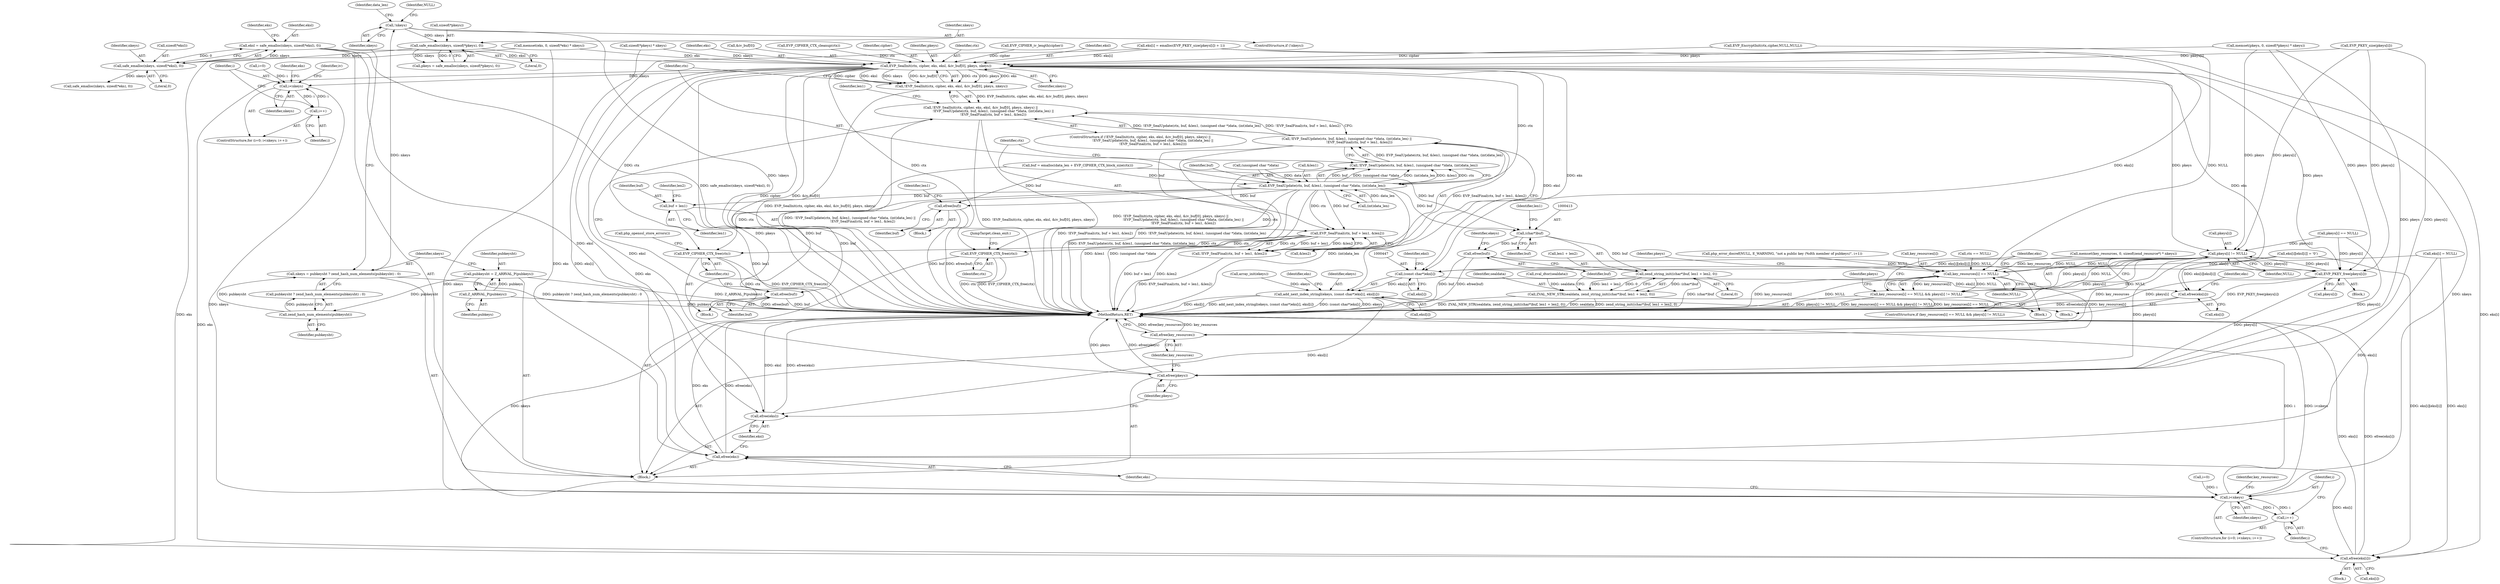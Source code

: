 digraph "0_php_91826a311dd37f4c4e5d605fa7af331e80ddd4c3@API" {
"1000234" [label="(Call,eksl = safe_emalloc(nkeys, sizeof(*eksl), 0))"];
"1000236" [label="(Call,safe_emalloc(nkeys, sizeof(*eksl), 0))"];
"1000228" [label="(Call,safe_emalloc(nkeys, sizeof(*pkeys), 0))"];
"1000177" [label="(Call,!nkeys)"];
"1000169" [label="(Call,nkeys = pubkeysht ? zend_hash_num_elements(pubkeysht) : 0)"];
"1000173" [label="(Call,zend_hash_num_elements(pubkeysht))"];
"1000165" [label="(Call,pubkeysht = Z_ARRVAL_P(pubkeys))"];
"1000167" [label="(Call,Z_ARRVAL_P(pubkeys))"];
"1000360" [label="(Call,EVP_SealInit(ctx, cipher, eks, eksl, &iv_buf[0], pkeys, nkeys))"];
"1000359" [label="(Call,!EVP_SealInit(ctx, cipher, eks, eksl, &iv_buf[0], pkeys, nkeys))"];
"1000358" [label="(Call,!EVP_SealInit(ctx, cipher, eks, eksl, &iv_buf[0], pkeys, nkeys) ||\n                        !EVP_SealUpdate(ctx, buf, &len1, (unsigned char *)data, (int)data_len) ||\n                        !EVP_SealFinal(ctx, buf + len1, &len2))"];
"1000373" [label="(Call,EVP_SealUpdate(ctx, buf, &len1, (unsigned char *)data, (int)data_len))"];
"1000372" [label="(Call,!EVP_SealUpdate(ctx, buf, &len1, (unsigned char *)data, (int)data_len))"];
"1000371" [label="(Call,!EVP_SealUpdate(ctx, buf, &len1, (unsigned char *)data, (int)data_len) ||\n                        !EVP_SealFinal(ctx, buf + len1, &len2))"];
"1000385" [label="(Call,EVP_SealFinal(ctx, buf + len1, &len2))"];
"1000384" [label="(Call,!EVP_SealFinal(ctx, buf + len1, &len2))"];
"1000395" [label="(Call,EVP_CIPHER_CTX_free(ctx))"];
"1000489" [label="(Call,EVP_CIPHER_CTX_free(ctx))"];
"1000387" [label="(Call,buf + len1)"];
"1000393" [label="(Call,efree(buf))"];
"1000412" [label="(Call,(char*)buf)"];
"1000411" [label="(Call,zend_string_init((char*)buf, len1 + len2, 0))"];
"1000409" [label="(Call,ZVAL_NEW_STR(sealdata, zend_string_init((char*)buf, len1 + len2, 0)))"];
"1000419" [label="(Call,efree(buf))"];
"1000483" [label="(Call,efree(buf))"];
"1000429" [label="(Call,i<nkeys)"];
"1000432" [label="(Call,i++)"];
"1000496" [label="(Call,i<nkeys)"];
"1000499" [label="(Call,i++)"];
"1000446" [label="(Call,(const char*)eks[i])"];
"1000444" [label="(Call,add_next_index_stringl(ekeys, (const char*)eks[i], eksl[i]))"];
"1000530" [label="(Call,efree(eksl))"];
"1000454" [label="(Call,efree(eks[i]))"];
"1000509" [label="(Call,pkeys[i] != NULL)"];
"1000504" [label="(Call,key_resources[i] == NULL)"];
"1000503" [label="(Call,key_resources[i] == NULL && pkeys[i] != NULL)"];
"1000534" [label="(Call,efree(key_resources))"];
"1000515" [label="(Call,EVP_PKEY_free(pkeys[i]))"];
"1000532" [label="(Call,efree(pkeys))"];
"1000524" [label="(Call,efree(eks[i]))"];
"1000528" [label="(Call,efree(eks))"];
"1000423" [label="(Call,array_init(ekeys))"];
"1000357" [label="(ControlStructure,if (!EVP_SealInit(ctx, cipher, eks, eksl, &iv_buf[0], pkeys, nkeys) ||\n                        !EVP_SealUpdate(ctx, buf, &len1, (unsigned char *)data, (int)data_len) ||\n                        !EVP_SealFinal(ctx, buf + len1, &len2)))"];
"1000272" [label="(Call,memset(pkeys, 0, sizeof(*pkeys) * nkeys))"];
"1000422" [label="(Identifier,ekeys)"];
"1000371" [label="(Call,!EVP_SealUpdate(ctx, buf, &len1, (unsigned char *)data, (int)data_len) ||\n                        !EVP_SealFinal(ctx, buf + len1, &len2))"];
"1000393" [label="(Call,efree(buf))"];
"1000384" [label="(Call,!EVP_SealFinal(ctx, buf + len1, &len2))"];
"1000378" [label="(Call,(unsigned char *)data)"];
"1000392" [label="(Block,)"];
"1000482" [label="(Block,)"];
"1000250" [label="(Call,memset(eks, 0, sizeof(*eks) * nkeys))"];
"1000320" [label="(Call,EVP_PKEY_size(pkeys[i]))"];
"1000484" [label="(Identifier,buf)"];
"1000448" [label="(Call,eks[i])"];
"1000176" [label="(ControlStructure,if (!nkeys))"];
"1000360" [label="(Call,EVP_SealInit(ctx, cipher, eks, eksl, &iv_buf[0], pkeys, nkeys))"];
"1000406" [label="(Block,)"];
"1000498" [label="(Identifier,nkeys)"];
"1000490" [label="(Identifier,ctx)"];
"1000394" [label="(Identifier,buf)"];
"1000435" [label="(Call,eks[i][eksl[i]] = '\0')"];
"1000229" [label="(Identifier,nkeys)"];
"1000165" [label="(Call,pubkeysht = Z_ARRVAL_P(pubkeys))"];
"1000529" [label="(Identifier,eks)"];
"1000275" [label="(Call,sizeof(*pkeys) * nkeys)"];
"1000514" [label="(Block,)"];
"1000407" [label="(Call,zval_dtor(sealdata))"];
"1000391" [label="(Identifier,len2)"];
"1000390" [label="(Call,&len2)"];
"1000396" [label="(Identifier,ctx)"];
"1000504" [label="(Call,key_resources[i] == NULL)"];
"1000230" [label="(Call,sizeof(*pkeys))"];
"1000419" [label="(Call,efree(buf))"];
"1000410" [label="(Identifier,sealdata)"];
"1000426" [label="(Call,i=0)"];
"1000369" [label="(Identifier,pkeys)"];
"1000186" [label="(Identifier,data_len)"];
"1000487" [label="(Identifier,len1)"];
"1000534" [label="(Call,efree(key_resources))"];
"1000438" [label="(Identifier,eks)"];
"1000508" [label="(Identifier,NULL)"];
"1000228" [label="(Call,safe_emalloc(nkeys, sizeof(*pkeys), 0))"];
"1000434" [label="(Block,)"];
"1000515" [label="(Call,EVP_PKEY_free(pkeys[i]))"];
"1000361" [label="(Identifier,ctx)"];
"1000493" [label="(Call,i=0)"];
"1000531" [label="(Identifier,eksl)"];
"1000497" [label="(Identifier,i)"];
"1000166" [label="(Identifier,pubkeysht)"];
"1000374" [label="(Identifier,ctx)"];
"1000454" [label="(Call,efree(eks[i]))"];
"1000430" [label="(Identifier,i)"];
"1000373" [label="(Call,EVP_SealUpdate(ctx, buf, &len1, (unsigned char *)data, (int)data_len))"];
"1000243" [label="(Identifier,eks)"];
"1000528" [label="(Call,efree(eks))"];
"1000532" [label="(Call,efree(pkeys))"];
"1000177" [label="(Call,!nkeys)"];
"1000376" [label="(Call,&len1)"];
"1000499" [label="(Call,i++)"];
"1000211" [label="(Call,EVP_CIPHER_iv_length(cipher))"];
"1000170" [label="(Identifier,nkeys)"];
"1000236" [label="(Call,safe_emalloc(nkeys, sizeof(*eksl), 0))"];
"1000536" [label="(MethodReturn,RET)"];
"1000418" [label="(Literal,0)"];
"1000535" [label="(Identifier,key_resources)"];
"1000456" [label="(Identifier,eks)"];
"1000299" [label="(Call,pkeys[i] == NULL)"];
"1000167" [label="(Call,Z_ARRVAL_P(pubkeys))"];
"1000364" [label="(Identifier,eksl)"];
"1000464" [label="(Identifier,iv)"];
"1000174" [label="(Identifier,pubkeysht)"];
"1000412" [label="(Call,(char*)buf)"];
"1000530" [label="(Call,efree(eksl))"];
"1000363" [label="(Identifier,eks)"];
"1000510" [label="(Call,pkeys[i])"];
"1000523" [label="(Block,)"];
"1000503" [label="(Call,key_resources[i] == NULL && pkeys[i] != NULL)"];
"1000432" [label="(Call,i++)"];
"1000381" [label="(Call,(int)data_len)"];
"1000385" [label="(Call,EVP_SealFinal(ctx, buf + len1, &len2))"];
"1000411" [label="(Call,zend_string_init((char*)buf, len1 + len2, 0))"];
"1000359" [label="(Call,!EVP_SealInit(ctx, cipher, eks, eksl, &iv_buf[0], pkeys, nkeys))"];
"1000233" [label="(Literal,0)"];
"1000375" [label="(Identifier,buf)"];
"1000452" [label="(Identifier,eksl)"];
"1000244" [label="(Call,safe_emalloc(nkeys, sizeof(*eks), 0))"];
"1000235" [label="(Identifier,eksl)"];
"1000237" [label="(Identifier,nkeys)"];
"1000483" [label="(Call,efree(buf))"];
"1000333" [label="(Call,ctx == NULL)"];
"1000387" [label="(Call,buf + len1)"];
"1000451" [label="(Call,eksl[i])"];
"1000403" [label="(Identifier,len1)"];
"1000492" [label="(ControlStructure,for (i=0; i<nkeys; i++))"];
"1000370" [label="(Identifier,nkeys)"];
"1000496" [label="(Call,i<nkeys)"];
"1000395" [label="(Call,EVP_CIPHER_CTX_free(ctx))"];
"1000169" [label="(Call,nkeys = pubkeysht ? zend_hash_num_elements(pubkeysht) : 0)"];
"1000168" [label="(Identifier,pubkeys)"];
"1000458" [label="(Call,eks[i] = NULL)"];
"1000358" [label="(Call,!EVP_SealInit(ctx, cipher, eks, eksl, &iv_buf[0], pkeys, nkeys) ||\n                        !EVP_SealUpdate(ctx, buf, &len1, (unsigned char *)data, (int)data_len) ||\n                        !EVP_SealFinal(ctx, buf + len1, &len2))"];
"1000445" [label="(Identifier,ekeys)"];
"1000181" [label="(Identifier,NULL)"];
"1000314" [label="(Call,eks[i] = emalloc(EVP_PKEY_size(pkeys[i]) + 1))"];
"1000348" [label="(Call,buf = emalloc(data_len + EVP_CIPHER_CTX_block_size(ctx)))"];
"1000429" [label="(Call,i<nkeys)"];
"1000431" [label="(Identifier,nkeys)"];
"1000409" [label="(Call,ZVAL_NEW_STR(sealdata, zend_string_init((char*)buf, len1 + len2, 0)))"];
"1000420" [label="(Identifier,buf)"];
"1000446" [label="(Call,(const char*)eks[i])"];
"1000513" [label="(Identifier,NULL)"];
"1000509" [label="(Call,pkeys[i] != NULL)"];
"1000460" [label="(Identifier,eks)"];
"1000524" [label="(Call,efree(eks[i]))"];
"1000234" [label="(Call,eksl = safe_emalloc(nkeys, sizeof(*eksl), 0))"];
"1000388" [label="(Identifier,buf)"];
"1000491" [label="(JumpTarget,clean_exit:)"];
"1000397" [label="(Call,php_openssl_store_errors())"];
"1000386" [label="(Identifier,ctx)"];
"1000433" [label="(Identifier,i)"];
"1000265" [label="(Call,memset(key_resources, 0, sizeof(zend_resource*) * nkeys))"];
"1000365" [label="(Call,&iv_buf[0])"];
"1000415" [label="(Call,len1 + len2)"];
"1000425" [label="(ControlStructure,for (i=0; i<nkeys; i++))"];
"1000416" [label="(Identifier,len1)"];
"1000500" [label="(Identifier,i)"];
"1000517" [label="(Identifier,pkeys)"];
"1000506" [label="(Identifier,key_resources)"];
"1000444" [label="(Call,add_next_index_stringl(ekeys, (const char*)eks[i], eksl[i]))"];
"1000525" [label="(Call,eks[i])"];
"1000516" [label="(Call,pkeys[i])"];
"1000489" [label="(Call,EVP_CIPHER_CTX_free(ctx))"];
"1000511" [label="(Identifier,pkeys)"];
"1000502" [label="(ControlStructure,if (key_resources[i] == NULL && pkeys[i] != NULL))"];
"1000389" [label="(Identifier,len1)"];
"1000372" [label="(Call,!EVP_SealUpdate(ctx, buf, &len1, (unsigned char *)data, (int)data_len))"];
"1000305" [label="(Call,php_error_docref(NULL, E_WARNING, \"not a public key (%dth member of pubkeys)\", i+1))"];
"1000178" [label="(Identifier,nkeys)"];
"1000533" [label="(Identifier,pkeys)"];
"1000173" [label="(Call,zend_hash_num_elements(pubkeysht))"];
"1000241" [label="(Literal,0)"];
"1000238" [label="(Call,sizeof(*eksl))"];
"1000337" [label="(Call,EVP_EncryptInit(ctx,cipher,NULL,NULL))"];
"1000355" [label="(Call,EVP_CIPHER_CTX_cleanup(ctx))"];
"1000105" [label="(Block,)"];
"1000414" [label="(Identifier,buf)"];
"1000505" [label="(Call,key_resources[i])"];
"1000521" [label="(Identifier,eks)"];
"1000226" [label="(Call,pkeys = safe_emalloc(nkeys, sizeof(*pkeys), 0))"];
"1000171" [label="(Call,pubkeysht ? zend_hash_num_elements(pubkeysht) : 0)"];
"1000362" [label="(Identifier,cipher)"];
"1000455" [label="(Call,eks[i])"];
"1000234" -> "1000105"  [label="AST: "];
"1000234" -> "1000236"  [label="CFG: "];
"1000235" -> "1000234"  [label="AST: "];
"1000236" -> "1000234"  [label="AST: "];
"1000243" -> "1000234"  [label="CFG: "];
"1000234" -> "1000536"  [label="DDG: safe_emalloc(nkeys, sizeof(*eksl), 0)"];
"1000236" -> "1000234"  [label="DDG: nkeys"];
"1000236" -> "1000234"  [label="DDG: 0"];
"1000234" -> "1000360"  [label="DDG: eksl"];
"1000234" -> "1000530"  [label="DDG: eksl"];
"1000236" -> "1000241"  [label="CFG: "];
"1000237" -> "1000236"  [label="AST: "];
"1000238" -> "1000236"  [label="AST: "];
"1000241" -> "1000236"  [label="AST: "];
"1000228" -> "1000236"  [label="DDG: nkeys"];
"1000236" -> "1000244"  [label="DDG: nkeys"];
"1000228" -> "1000226"  [label="AST: "];
"1000228" -> "1000233"  [label="CFG: "];
"1000229" -> "1000228"  [label="AST: "];
"1000230" -> "1000228"  [label="AST: "];
"1000233" -> "1000228"  [label="AST: "];
"1000226" -> "1000228"  [label="CFG: "];
"1000228" -> "1000226"  [label="DDG: nkeys"];
"1000228" -> "1000226"  [label="DDG: 0"];
"1000177" -> "1000228"  [label="DDG: nkeys"];
"1000177" -> "1000176"  [label="AST: "];
"1000177" -> "1000178"  [label="CFG: "];
"1000178" -> "1000177"  [label="AST: "];
"1000181" -> "1000177"  [label="CFG: "];
"1000186" -> "1000177"  [label="CFG: "];
"1000177" -> "1000536"  [label="DDG: !nkeys"];
"1000169" -> "1000177"  [label="DDG: nkeys"];
"1000169" -> "1000105"  [label="AST: "];
"1000169" -> "1000171"  [label="CFG: "];
"1000170" -> "1000169"  [label="AST: "];
"1000171" -> "1000169"  [label="AST: "];
"1000178" -> "1000169"  [label="CFG: "];
"1000169" -> "1000536"  [label="DDG: pubkeysht ? zend_hash_num_elements(pubkeysht) : 0"];
"1000173" -> "1000169"  [label="DDG: pubkeysht"];
"1000173" -> "1000171"  [label="AST: "];
"1000173" -> "1000174"  [label="CFG: "];
"1000174" -> "1000173"  [label="AST: "];
"1000171" -> "1000173"  [label="CFG: "];
"1000173" -> "1000171"  [label="DDG: pubkeysht"];
"1000165" -> "1000173"  [label="DDG: pubkeysht"];
"1000165" -> "1000105"  [label="AST: "];
"1000165" -> "1000167"  [label="CFG: "];
"1000166" -> "1000165"  [label="AST: "];
"1000167" -> "1000165"  [label="AST: "];
"1000170" -> "1000165"  [label="CFG: "];
"1000165" -> "1000536"  [label="DDG: Z_ARRVAL_P(pubkeys)"];
"1000167" -> "1000165"  [label="DDG: pubkeys"];
"1000167" -> "1000168"  [label="CFG: "];
"1000168" -> "1000167"  [label="AST: "];
"1000167" -> "1000536"  [label="DDG: pubkeys"];
"1000360" -> "1000359"  [label="AST: "];
"1000360" -> "1000370"  [label="CFG: "];
"1000361" -> "1000360"  [label="AST: "];
"1000362" -> "1000360"  [label="AST: "];
"1000363" -> "1000360"  [label="AST: "];
"1000364" -> "1000360"  [label="AST: "];
"1000365" -> "1000360"  [label="AST: "];
"1000369" -> "1000360"  [label="AST: "];
"1000370" -> "1000360"  [label="AST: "];
"1000359" -> "1000360"  [label="CFG: "];
"1000360" -> "1000536"  [label="DDG: &iv_buf[0]"];
"1000360" -> "1000536"  [label="DDG: cipher"];
"1000360" -> "1000359"  [label="DDG: ctx"];
"1000360" -> "1000359"  [label="DDG: pkeys"];
"1000360" -> "1000359"  [label="DDG: eks"];
"1000360" -> "1000359"  [label="DDG: cipher"];
"1000360" -> "1000359"  [label="DDG: eksl"];
"1000360" -> "1000359"  [label="DDG: nkeys"];
"1000360" -> "1000359"  [label="DDG: &iv_buf[0]"];
"1000355" -> "1000360"  [label="DDG: ctx"];
"1000337" -> "1000360"  [label="DDG: cipher"];
"1000211" -> "1000360"  [label="DDG: cipher"];
"1000250" -> "1000360"  [label="DDG: eks"];
"1000314" -> "1000360"  [label="DDG: eks[i]"];
"1000272" -> "1000360"  [label="DDG: pkeys"];
"1000320" -> "1000360"  [label="DDG: pkeys[i]"];
"1000275" -> "1000360"  [label="DDG: nkeys"];
"1000360" -> "1000373"  [label="DDG: ctx"];
"1000360" -> "1000395"  [label="DDG: ctx"];
"1000360" -> "1000429"  [label="DDG: nkeys"];
"1000360" -> "1000446"  [label="DDG: eks"];
"1000360" -> "1000444"  [label="DDG: eksl"];
"1000360" -> "1000454"  [label="DDG: eks"];
"1000360" -> "1000489"  [label="DDG: ctx"];
"1000360" -> "1000496"  [label="DDG: nkeys"];
"1000360" -> "1000509"  [label="DDG: pkeys"];
"1000360" -> "1000515"  [label="DDG: pkeys"];
"1000360" -> "1000524"  [label="DDG: eks"];
"1000360" -> "1000528"  [label="DDG: eks"];
"1000360" -> "1000530"  [label="DDG: eksl"];
"1000360" -> "1000532"  [label="DDG: pkeys"];
"1000359" -> "1000358"  [label="AST: "];
"1000374" -> "1000359"  [label="CFG: "];
"1000358" -> "1000359"  [label="CFG: "];
"1000359" -> "1000536"  [label="DDG: EVP_SealInit(ctx, cipher, eks, eksl, &iv_buf[0], pkeys, nkeys)"];
"1000359" -> "1000358"  [label="DDG: EVP_SealInit(ctx, cipher, eks, eksl, &iv_buf[0], pkeys, nkeys)"];
"1000358" -> "1000357"  [label="AST: "];
"1000358" -> "1000371"  [label="CFG: "];
"1000371" -> "1000358"  [label="AST: "];
"1000394" -> "1000358"  [label="CFG: "];
"1000403" -> "1000358"  [label="CFG: "];
"1000358" -> "1000536"  [label="DDG: !EVP_SealInit(ctx, cipher, eks, eksl, &iv_buf[0], pkeys, nkeys) ||\n                        !EVP_SealUpdate(ctx, buf, &len1, (unsigned char *)data, (int)data_len) ||\n                        !EVP_SealFinal(ctx, buf + len1, &len2)"];
"1000358" -> "1000536"  [label="DDG: !EVP_SealUpdate(ctx, buf, &len1, (unsigned char *)data, (int)data_len) ||\n                        !EVP_SealFinal(ctx, buf + len1, &len2)"];
"1000358" -> "1000536"  [label="DDG: !EVP_SealInit(ctx, cipher, eks, eksl, &iv_buf[0], pkeys, nkeys)"];
"1000371" -> "1000358"  [label="DDG: !EVP_SealUpdate(ctx, buf, &len1, (unsigned char *)data, (int)data_len)"];
"1000371" -> "1000358"  [label="DDG: !EVP_SealFinal(ctx, buf + len1, &len2)"];
"1000373" -> "1000372"  [label="AST: "];
"1000373" -> "1000381"  [label="CFG: "];
"1000374" -> "1000373"  [label="AST: "];
"1000375" -> "1000373"  [label="AST: "];
"1000376" -> "1000373"  [label="AST: "];
"1000378" -> "1000373"  [label="AST: "];
"1000381" -> "1000373"  [label="AST: "];
"1000372" -> "1000373"  [label="CFG: "];
"1000373" -> "1000536"  [label="DDG: &len1"];
"1000373" -> "1000536"  [label="DDG: (unsigned char *)data"];
"1000373" -> "1000536"  [label="DDG: (int)data_len"];
"1000373" -> "1000372"  [label="DDG: buf"];
"1000373" -> "1000372"  [label="DDG: (unsigned char *)data"];
"1000373" -> "1000372"  [label="DDG: (int)data_len"];
"1000373" -> "1000372"  [label="DDG: &len1"];
"1000373" -> "1000372"  [label="DDG: ctx"];
"1000348" -> "1000373"  [label="DDG: buf"];
"1000378" -> "1000373"  [label="DDG: data"];
"1000381" -> "1000373"  [label="DDG: data_len"];
"1000373" -> "1000385"  [label="DDG: ctx"];
"1000373" -> "1000385"  [label="DDG: buf"];
"1000373" -> "1000387"  [label="DDG: buf"];
"1000373" -> "1000393"  [label="DDG: buf"];
"1000373" -> "1000395"  [label="DDG: ctx"];
"1000373" -> "1000412"  [label="DDG: buf"];
"1000373" -> "1000483"  [label="DDG: buf"];
"1000373" -> "1000489"  [label="DDG: ctx"];
"1000372" -> "1000371"  [label="AST: "];
"1000386" -> "1000372"  [label="CFG: "];
"1000371" -> "1000372"  [label="CFG: "];
"1000372" -> "1000536"  [label="DDG: EVP_SealUpdate(ctx, buf, &len1, (unsigned char *)data, (int)data_len)"];
"1000372" -> "1000371"  [label="DDG: EVP_SealUpdate(ctx, buf, &len1, (unsigned char *)data, (int)data_len)"];
"1000371" -> "1000384"  [label="CFG: "];
"1000384" -> "1000371"  [label="AST: "];
"1000371" -> "1000536"  [label="DDG: !EVP_SealFinal(ctx, buf + len1, &len2)"];
"1000371" -> "1000536"  [label="DDG: !EVP_SealUpdate(ctx, buf, &len1, (unsigned char *)data, (int)data_len)"];
"1000384" -> "1000371"  [label="DDG: EVP_SealFinal(ctx, buf + len1, &len2)"];
"1000385" -> "1000384"  [label="AST: "];
"1000385" -> "1000390"  [label="CFG: "];
"1000386" -> "1000385"  [label="AST: "];
"1000387" -> "1000385"  [label="AST: "];
"1000390" -> "1000385"  [label="AST: "];
"1000384" -> "1000385"  [label="CFG: "];
"1000385" -> "1000536"  [label="DDG: buf + len1"];
"1000385" -> "1000536"  [label="DDG: &len2"];
"1000385" -> "1000384"  [label="DDG: ctx"];
"1000385" -> "1000384"  [label="DDG: buf + len1"];
"1000385" -> "1000384"  [label="DDG: &len2"];
"1000385" -> "1000395"  [label="DDG: ctx"];
"1000385" -> "1000489"  [label="DDG: ctx"];
"1000384" -> "1000536"  [label="DDG: EVP_SealFinal(ctx, buf + len1, &len2)"];
"1000395" -> "1000392"  [label="AST: "];
"1000395" -> "1000396"  [label="CFG: "];
"1000396" -> "1000395"  [label="AST: "];
"1000397" -> "1000395"  [label="CFG: "];
"1000395" -> "1000536"  [label="DDG: ctx"];
"1000395" -> "1000536"  [label="DDG: EVP_CIPHER_CTX_free(ctx)"];
"1000489" -> "1000105"  [label="AST: "];
"1000489" -> "1000490"  [label="CFG: "];
"1000490" -> "1000489"  [label="AST: "];
"1000491" -> "1000489"  [label="CFG: "];
"1000489" -> "1000536"  [label="DDG: EVP_CIPHER_CTX_free(ctx)"];
"1000489" -> "1000536"  [label="DDG: ctx"];
"1000387" -> "1000389"  [label="CFG: "];
"1000388" -> "1000387"  [label="AST: "];
"1000389" -> "1000387"  [label="AST: "];
"1000391" -> "1000387"  [label="CFG: "];
"1000387" -> "1000536"  [label="DDG: len1"];
"1000393" -> "1000392"  [label="AST: "];
"1000393" -> "1000394"  [label="CFG: "];
"1000394" -> "1000393"  [label="AST: "];
"1000396" -> "1000393"  [label="CFG: "];
"1000393" -> "1000536"  [label="DDG: buf"];
"1000393" -> "1000536"  [label="DDG: efree(buf)"];
"1000348" -> "1000393"  [label="DDG: buf"];
"1000412" -> "1000411"  [label="AST: "];
"1000412" -> "1000414"  [label="CFG: "];
"1000413" -> "1000412"  [label="AST: "];
"1000414" -> "1000412"  [label="AST: "];
"1000416" -> "1000412"  [label="CFG: "];
"1000412" -> "1000411"  [label="DDG: buf"];
"1000348" -> "1000412"  [label="DDG: buf"];
"1000412" -> "1000419"  [label="DDG: buf"];
"1000411" -> "1000409"  [label="AST: "];
"1000411" -> "1000418"  [label="CFG: "];
"1000415" -> "1000411"  [label="AST: "];
"1000418" -> "1000411"  [label="AST: "];
"1000409" -> "1000411"  [label="CFG: "];
"1000411" -> "1000536"  [label="DDG: (char*)buf"];
"1000411" -> "1000409"  [label="DDG: (char*)buf"];
"1000411" -> "1000409"  [label="DDG: len1 + len2"];
"1000411" -> "1000409"  [label="DDG: 0"];
"1000409" -> "1000406"  [label="AST: "];
"1000410" -> "1000409"  [label="AST: "];
"1000420" -> "1000409"  [label="CFG: "];
"1000409" -> "1000536"  [label="DDG: zend_string_init((char*)buf, len1 + len2, 0)"];
"1000409" -> "1000536"  [label="DDG: ZVAL_NEW_STR(sealdata, zend_string_init((char*)buf, len1 + len2, 0))"];
"1000409" -> "1000536"  [label="DDG: sealdata"];
"1000407" -> "1000409"  [label="DDG: sealdata"];
"1000419" -> "1000406"  [label="AST: "];
"1000419" -> "1000420"  [label="CFG: "];
"1000420" -> "1000419"  [label="AST: "];
"1000422" -> "1000419"  [label="CFG: "];
"1000419" -> "1000536"  [label="DDG: buf"];
"1000419" -> "1000536"  [label="DDG: efree(buf)"];
"1000483" -> "1000482"  [label="AST: "];
"1000483" -> "1000484"  [label="CFG: "];
"1000484" -> "1000483"  [label="AST: "];
"1000487" -> "1000483"  [label="CFG: "];
"1000483" -> "1000536"  [label="DDG: efree(buf)"];
"1000483" -> "1000536"  [label="DDG: buf"];
"1000348" -> "1000483"  [label="DDG: buf"];
"1000429" -> "1000425"  [label="AST: "];
"1000429" -> "1000431"  [label="CFG: "];
"1000430" -> "1000429"  [label="AST: "];
"1000431" -> "1000429"  [label="AST: "];
"1000438" -> "1000429"  [label="CFG: "];
"1000464" -> "1000429"  [label="CFG: "];
"1000426" -> "1000429"  [label="DDG: i"];
"1000432" -> "1000429"  [label="DDG: i"];
"1000429" -> "1000432"  [label="DDG: i"];
"1000429" -> "1000496"  [label="DDG: nkeys"];
"1000432" -> "1000425"  [label="AST: "];
"1000432" -> "1000433"  [label="CFG: "];
"1000433" -> "1000432"  [label="AST: "];
"1000430" -> "1000432"  [label="CFG: "];
"1000496" -> "1000492"  [label="AST: "];
"1000496" -> "1000498"  [label="CFG: "];
"1000497" -> "1000496"  [label="AST: "];
"1000498" -> "1000496"  [label="AST: "];
"1000506" -> "1000496"  [label="CFG: "];
"1000529" -> "1000496"  [label="CFG: "];
"1000496" -> "1000536"  [label="DDG: i<nkeys"];
"1000496" -> "1000536"  [label="DDG: nkeys"];
"1000496" -> "1000536"  [label="DDG: i"];
"1000493" -> "1000496"  [label="DDG: i"];
"1000499" -> "1000496"  [label="DDG: i"];
"1000275" -> "1000496"  [label="DDG: nkeys"];
"1000496" -> "1000499"  [label="DDG: i"];
"1000499" -> "1000492"  [label="AST: "];
"1000499" -> "1000500"  [label="CFG: "];
"1000500" -> "1000499"  [label="AST: "];
"1000497" -> "1000499"  [label="CFG: "];
"1000446" -> "1000444"  [label="AST: "];
"1000446" -> "1000448"  [label="CFG: "];
"1000447" -> "1000446"  [label="AST: "];
"1000448" -> "1000446"  [label="AST: "];
"1000452" -> "1000446"  [label="CFG: "];
"1000446" -> "1000444"  [label="DDG: eks[i]"];
"1000435" -> "1000446"  [label="DDG: eks[i][eksl[i]]"];
"1000458" -> "1000446"  [label="DDG: eks[i]"];
"1000314" -> "1000446"  [label="DDG: eks[i]"];
"1000446" -> "1000454"  [label="DDG: eks[i]"];
"1000444" -> "1000434"  [label="AST: "];
"1000444" -> "1000451"  [label="CFG: "];
"1000445" -> "1000444"  [label="AST: "];
"1000451" -> "1000444"  [label="AST: "];
"1000456" -> "1000444"  [label="CFG: "];
"1000444" -> "1000536"  [label="DDG: (const char*)eks[i]"];
"1000444" -> "1000536"  [label="DDG: ekeys"];
"1000444" -> "1000536"  [label="DDG: eksl[i]"];
"1000444" -> "1000536"  [label="DDG: add_next_index_stringl(ekeys, (const char*)eks[i], eksl[i])"];
"1000423" -> "1000444"  [label="DDG: ekeys"];
"1000444" -> "1000530"  [label="DDG: eksl[i]"];
"1000530" -> "1000105"  [label="AST: "];
"1000530" -> "1000531"  [label="CFG: "];
"1000531" -> "1000530"  [label="AST: "];
"1000533" -> "1000530"  [label="CFG: "];
"1000530" -> "1000536"  [label="DDG: eksl"];
"1000530" -> "1000536"  [label="DDG: efree(eksl)"];
"1000454" -> "1000434"  [label="AST: "];
"1000454" -> "1000455"  [label="CFG: "];
"1000455" -> "1000454"  [label="AST: "];
"1000460" -> "1000454"  [label="CFG: "];
"1000454" -> "1000536"  [label="DDG: efree(eks[i])"];
"1000435" -> "1000454"  [label="DDG: eks[i][eksl[i]]"];
"1000509" -> "1000503"  [label="AST: "];
"1000509" -> "1000513"  [label="CFG: "];
"1000510" -> "1000509"  [label="AST: "];
"1000513" -> "1000509"  [label="AST: "];
"1000503" -> "1000509"  [label="CFG: "];
"1000509" -> "1000536"  [label="DDG: NULL"];
"1000509" -> "1000536"  [label="DDG: pkeys[i]"];
"1000509" -> "1000504"  [label="DDG: NULL"];
"1000509" -> "1000503"  [label="DDG: pkeys[i]"];
"1000509" -> "1000503"  [label="DDG: NULL"];
"1000515" -> "1000509"  [label="DDG: pkeys[i]"];
"1000299" -> "1000509"  [label="DDG: pkeys[i]"];
"1000272" -> "1000509"  [label="DDG: pkeys"];
"1000320" -> "1000509"  [label="DDG: pkeys[i]"];
"1000504" -> "1000509"  [label="DDG: NULL"];
"1000509" -> "1000515"  [label="DDG: pkeys[i]"];
"1000509" -> "1000532"  [label="DDG: pkeys[i]"];
"1000504" -> "1000503"  [label="AST: "];
"1000504" -> "1000508"  [label="CFG: "];
"1000505" -> "1000504"  [label="AST: "];
"1000508" -> "1000504"  [label="AST: "];
"1000511" -> "1000504"  [label="CFG: "];
"1000503" -> "1000504"  [label="CFG: "];
"1000504" -> "1000536"  [label="DDG: key_resources[i]"];
"1000504" -> "1000536"  [label="DDG: NULL"];
"1000504" -> "1000503"  [label="DDG: key_resources[i]"];
"1000504" -> "1000503"  [label="DDG: NULL"];
"1000265" -> "1000504"  [label="DDG: key_resources"];
"1000305" -> "1000504"  [label="DDG: NULL"];
"1000337" -> "1000504"  [label="DDG: NULL"];
"1000333" -> "1000504"  [label="DDG: NULL"];
"1000504" -> "1000534"  [label="DDG: key_resources[i]"];
"1000503" -> "1000502"  [label="AST: "];
"1000517" -> "1000503"  [label="CFG: "];
"1000521" -> "1000503"  [label="CFG: "];
"1000503" -> "1000536"  [label="DDG: pkeys[i] != NULL"];
"1000503" -> "1000536"  [label="DDG: key_resources[i] == NULL && pkeys[i] != NULL"];
"1000503" -> "1000536"  [label="DDG: key_resources[i] == NULL"];
"1000534" -> "1000105"  [label="AST: "];
"1000534" -> "1000535"  [label="CFG: "];
"1000535" -> "1000534"  [label="AST: "];
"1000536" -> "1000534"  [label="CFG: "];
"1000534" -> "1000536"  [label="DDG: efree(key_resources)"];
"1000534" -> "1000536"  [label="DDG: key_resources"];
"1000265" -> "1000534"  [label="DDG: key_resources"];
"1000515" -> "1000514"  [label="AST: "];
"1000515" -> "1000516"  [label="CFG: "];
"1000516" -> "1000515"  [label="AST: "];
"1000521" -> "1000515"  [label="CFG: "];
"1000515" -> "1000536"  [label="DDG: EVP_PKEY_free(pkeys[i])"];
"1000515" -> "1000536"  [label="DDG: pkeys[i]"];
"1000299" -> "1000515"  [label="DDG: pkeys[i]"];
"1000272" -> "1000515"  [label="DDG: pkeys"];
"1000320" -> "1000515"  [label="DDG: pkeys[i]"];
"1000515" -> "1000532"  [label="DDG: pkeys[i]"];
"1000532" -> "1000105"  [label="AST: "];
"1000532" -> "1000533"  [label="CFG: "];
"1000533" -> "1000532"  [label="AST: "];
"1000535" -> "1000532"  [label="CFG: "];
"1000532" -> "1000536"  [label="DDG: pkeys"];
"1000532" -> "1000536"  [label="DDG: efree(pkeys)"];
"1000299" -> "1000532"  [label="DDG: pkeys[i]"];
"1000272" -> "1000532"  [label="DDG: pkeys"];
"1000320" -> "1000532"  [label="DDG: pkeys[i]"];
"1000524" -> "1000523"  [label="AST: "];
"1000524" -> "1000525"  [label="CFG: "];
"1000525" -> "1000524"  [label="AST: "];
"1000500" -> "1000524"  [label="CFG: "];
"1000524" -> "1000536"  [label="DDG: eks[i]"];
"1000524" -> "1000536"  [label="DDG: efree(eks[i])"];
"1000250" -> "1000524"  [label="DDG: eks"];
"1000435" -> "1000524"  [label="DDG: eks[i][eksl[i]]"];
"1000458" -> "1000524"  [label="DDG: eks[i]"];
"1000314" -> "1000524"  [label="DDG: eks[i]"];
"1000524" -> "1000528"  [label="DDG: eks[i]"];
"1000528" -> "1000105"  [label="AST: "];
"1000528" -> "1000529"  [label="CFG: "];
"1000529" -> "1000528"  [label="AST: "];
"1000531" -> "1000528"  [label="CFG: "];
"1000528" -> "1000536"  [label="DDG: efree(eks)"];
"1000528" -> "1000536"  [label="DDG: eks"];
"1000250" -> "1000528"  [label="DDG: eks"];
"1000458" -> "1000528"  [label="DDG: eks[i]"];
"1000314" -> "1000528"  [label="DDG: eks[i]"];
}
